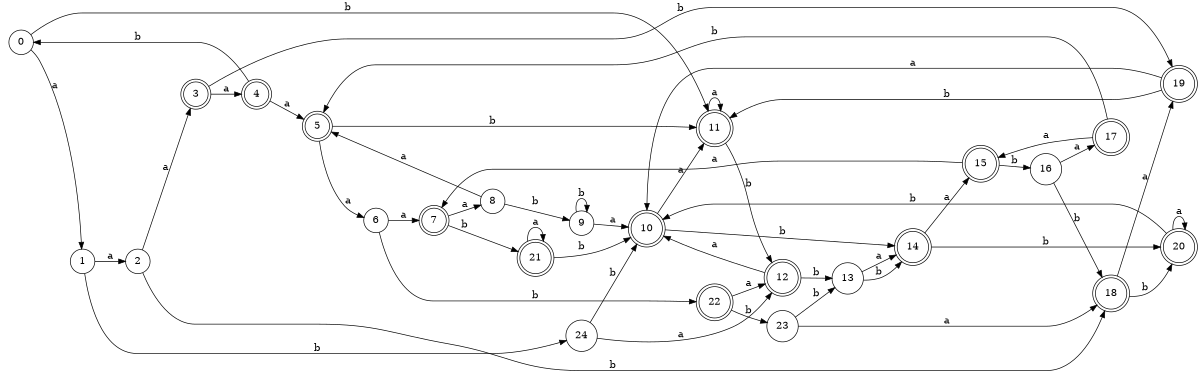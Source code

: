 digraph n20_8 {
__start0 [label="" shape="none"];

rankdir=LR;
size="8,5";

s0 [style="filled", color="black", fillcolor="white" shape="circle", label="0"];
s1 [style="filled", color="black", fillcolor="white" shape="circle", label="1"];
s2 [style="filled", color="black", fillcolor="white" shape="circle", label="2"];
s3 [style="rounded,filled", color="black", fillcolor="white" shape="doublecircle", label="3"];
s4 [style="rounded,filled", color="black", fillcolor="white" shape="doublecircle", label="4"];
s5 [style="rounded,filled", color="black", fillcolor="white" shape="doublecircle", label="5"];
s6 [style="filled", color="black", fillcolor="white" shape="circle", label="6"];
s7 [style="rounded,filled", color="black", fillcolor="white" shape="doublecircle", label="7"];
s8 [style="filled", color="black", fillcolor="white" shape="circle", label="8"];
s9 [style="filled", color="black", fillcolor="white" shape="circle", label="9"];
s10 [style="rounded,filled", color="black", fillcolor="white" shape="doublecircle", label="10"];
s11 [style="rounded,filled", color="black", fillcolor="white" shape="doublecircle", label="11"];
s12 [style="rounded,filled", color="black", fillcolor="white" shape="doublecircle", label="12"];
s13 [style="filled", color="black", fillcolor="white" shape="circle", label="13"];
s14 [style="rounded,filled", color="black", fillcolor="white" shape="doublecircle", label="14"];
s15 [style="rounded,filled", color="black", fillcolor="white" shape="doublecircle", label="15"];
s16 [style="filled", color="black", fillcolor="white" shape="circle", label="16"];
s17 [style="rounded,filled", color="black", fillcolor="white" shape="doublecircle", label="17"];
s18 [style="rounded,filled", color="black", fillcolor="white" shape="doublecircle", label="18"];
s19 [style="rounded,filled", color="black", fillcolor="white" shape="doublecircle", label="19"];
s20 [style="rounded,filled", color="black", fillcolor="white" shape="doublecircle", label="20"];
s21 [style="rounded,filled", color="black", fillcolor="white" shape="doublecircle", label="21"];
s22 [style="rounded,filled", color="black", fillcolor="white" shape="doublecircle", label="22"];
s23 [style="filled", color="black", fillcolor="white" shape="circle", label="23"];
s24 [style="filled", color="black", fillcolor="white" shape="circle", label="24"];
s0 -> s1 [label="a"];
s0 -> s11 [label="b"];
s1 -> s2 [label="a"];
s1 -> s24 [label="b"];
s2 -> s3 [label="a"];
s2 -> s18 [label="b"];
s3 -> s4 [label="a"];
s3 -> s19 [label="b"];
s4 -> s5 [label="a"];
s4 -> s0 [label="b"];
s5 -> s6 [label="a"];
s5 -> s11 [label="b"];
s6 -> s7 [label="a"];
s6 -> s22 [label="b"];
s7 -> s8 [label="a"];
s7 -> s21 [label="b"];
s8 -> s5 [label="a"];
s8 -> s9 [label="b"];
s9 -> s10 [label="a"];
s9 -> s9 [label="b"];
s10 -> s11 [label="a"];
s10 -> s14 [label="b"];
s11 -> s11 [label="a"];
s11 -> s12 [label="b"];
s12 -> s10 [label="a"];
s12 -> s13 [label="b"];
s13 -> s14 [label="a"];
s13 -> s14 [label="b"];
s14 -> s15 [label="a"];
s14 -> s20 [label="b"];
s15 -> s7 [label="a"];
s15 -> s16 [label="b"];
s16 -> s17 [label="a"];
s16 -> s18 [label="b"];
s17 -> s15 [label="a"];
s17 -> s5 [label="b"];
s18 -> s19 [label="a"];
s18 -> s20 [label="b"];
s19 -> s10 [label="a"];
s19 -> s11 [label="b"];
s20 -> s20 [label="a"];
s20 -> s10 [label="b"];
s21 -> s21 [label="a"];
s21 -> s10 [label="b"];
s22 -> s12 [label="a"];
s22 -> s23 [label="b"];
s23 -> s18 [label="a"];
s23 -> s13 [label="b"];
s24 -> s12 [label="a"];
s24 -> s10 [label="b"];

}